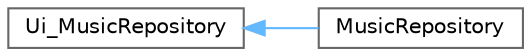 digraph "类继承关系图"
{
 // LATEX_PDF_SIZE
  bgcolor="transparent";
  edge [fontname=Helvetica,fontsize=10,labelfontname=Helvetica,labelfontsize=10];
  node [fontname=Helvetica,fontsize=10,shape=box,height=0.2,width=0.4];
  rankdir="LR";
  Node0 [id="Node000000",label="Ui_MusicRepository",height=0.2,width=0.4,color="grey40", fillcolor="white", style="filled",URL="$class_ui___music_repository.html",tooltip=" "];
  Node0 -> Node1 [id="edge499_Node000000_Node000001",dir="back",color="steelblue1",style="solid",tooltip=" "];
  Node1 [id="Node000001",label="MusicRepository",height=0.2,width=0.4,color="grey40", fillcolor="white", style="filled",URL="$class_ui_1_1_music_repository.html",tooltip=" "];
}
